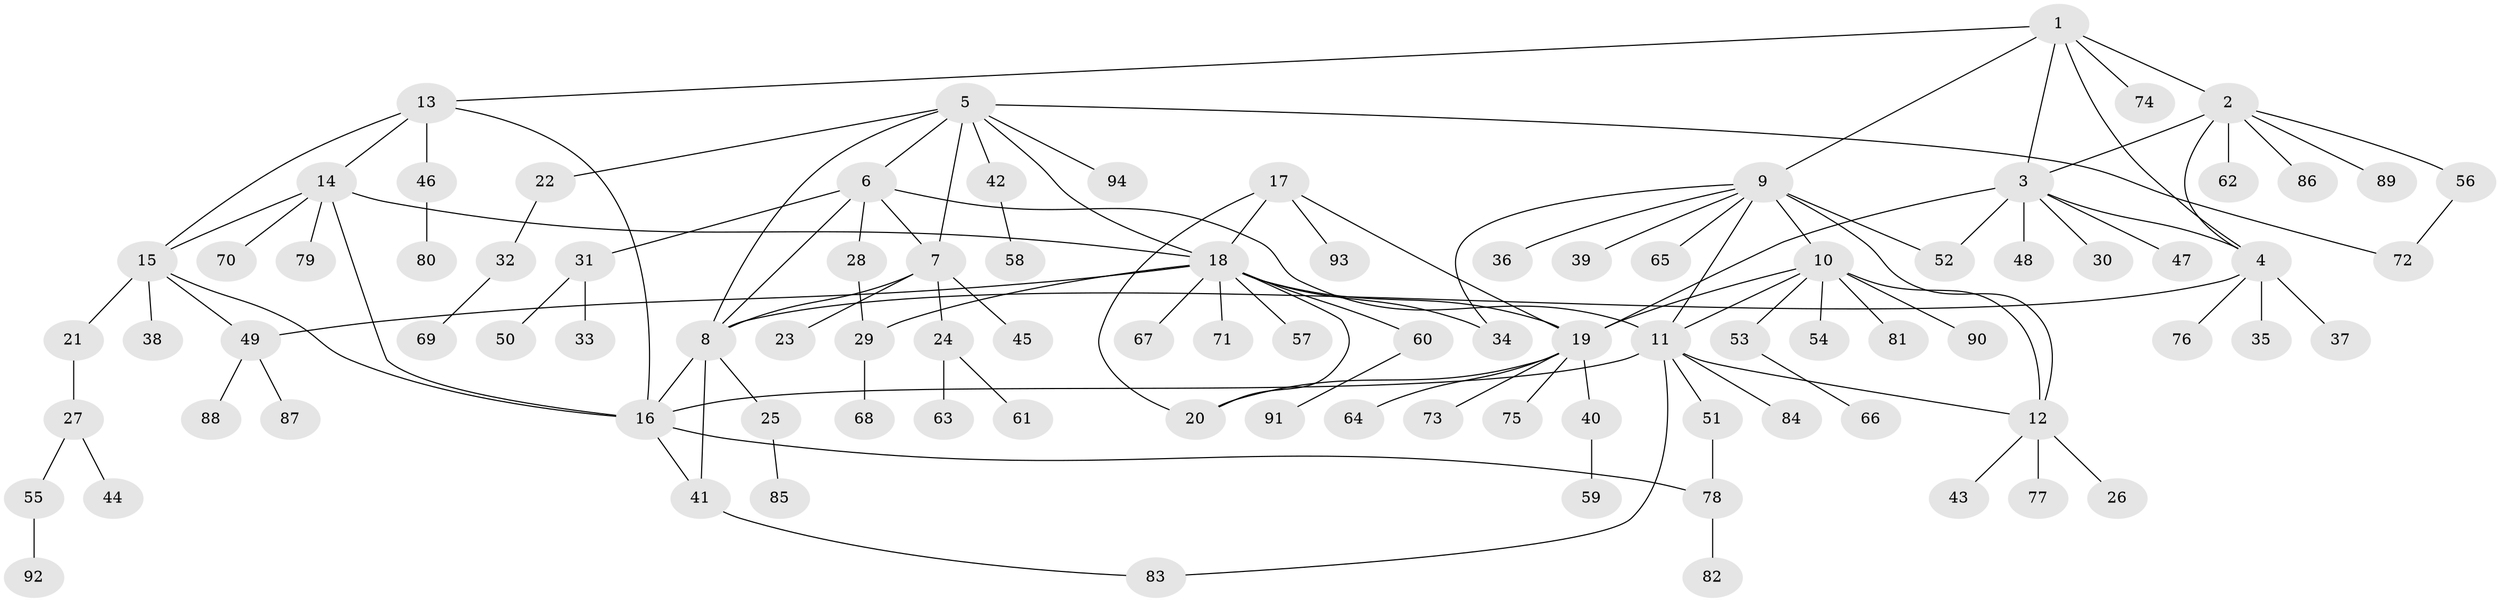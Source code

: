 // Generated by graph-tools (version 1.1) at 2025/11/02/27/25 16:11:32]
// undirected, 94 vertices, 122 edges
graph export_dot {
graph [start="1"]
  node [color=gray90,style=filled];
  1;
  2;
  3;
  4;
  5;
  6;
  7;
  8;
  9;
  10;
  11;
  12;
  13;
  14;
  15;
  16;
  17;
  18;
  19;
  20;
  21;
  22;
  23;
  24;
  25;
  26;
  27;
  28;
  29;
  30;
  31;
  32;
  33;
  34;
  35;
  36;
  37;
  38;
  39;
  40;
  41;
  42;
  43;
  44;
  45;
  46;
  47;
  48;
  49;
  50;
  51;
  52;
  53;
  54;
  55;
  56;
  57;
  58;
  59;
  60;
  61;
  62;
  63;
  64;
  65;
  66;
  67;
  68;
  69;
  70;
  71;
  72;
  73;
  74;
  75;
  76;
  77;
  78;
  79;
  80;
  81;
  82;
  83;
  84;
  85;
  86;
  87;
  88;
  89;
  90;
  91;
  92;
  93;
  94;
  1 -- 2;
  1 -- 3;
  1 -- 4;
  1 -- 9;
  1 -- 13;
  1 -- 74;
  2 -- 3;
  2 -- 4;
  2 -- 56;
  2 -- 62;
  2 -- 86;
  2 -- 89;
  3 -- 4;
  3 -- 19;
  3 -- 30;
  3 -- 47;
  3 -- 48;
  3 -- 52;
  4 -- 8;
  4 -- 35;
  4 -- 37;
  4 -- 76;
  5 -- 6;
  5 -- 7;
  5 -- 8;
  5 -- 18;
  5 -- 22;
  5 -- 42;
  5 -- 72;
  5 -- 94;
  6 -- 7;
  6 -- 8;
  6 -- 11;
  6 -- 28;
  6 -- 31;
  7 -- 8;
  7 -- 23;
  7 -- 24;
  7 -- 45;
  8 -- 16;
  8 -- 25;
  8 -- 41;
  9 -- 10;
  9 -- 11;
  9 -- 12;
  9 -- 34;
  9 -- 36;
  9 -- 39;
  9 -- 52;
  9 -- 65;
  10 -- 11;
  10 -- 12;
  10 -- 19;
  10 -- 53;
  10 -- 54;
  10 -- 81;
  10 -- 90;
  11 -- 12;
  11 -- 16;
  11 -- 51;
  11 -- 83;
  11 -- 84;
  12 -- 26;
  12 -- 43;
  12 -- 77;
  13 -- 14;
  13 -- 15;
  13 -- 16;
  13 -- 46;
  14 -- 15;
  14 -- 16;
  14 -- 18;
  14 -- 70;
  14 -- 79;
  15 -- 16;
  15 -- 21;
  15 -- 38;
  15 -- 49;
  16 -- 41;
  16 -- 78;
  17 -- 18;
  17 -- 19;
  17 -- 20;
  17 -- 93;
  18 -- 19;
  18 -- 20;
  18 -- 29;
  18 -- 34;
  18 -- 49;
  18 -- 57;
  18 -- 60;
  18 -- 67;
  18 -- 71;
  19 -- 20;
  19 -- 40;
  19 -- 64;
  19 -- 73;
  19 -- 75;
  21 -- 27;
  22 -- 32;
  24 -- 61;
  24 -- 63;
  25 -- 85;
  27 -- 44;
  27 -- 55;
  28 -- 29;
  29 -- 68;
  31 -- 33;
  31 -- 50;
  32 -- 69;
  40 -- 59;
  41 -- 83;
  42 -- 58;
  46 -- 80;
  49 -- 87;
  49 -- 88;
  51 -- 78;
  53 -- 66;
  55 -- 92;
  56 -- 72;
  60 -- 91;
  78 -- 82;
}
